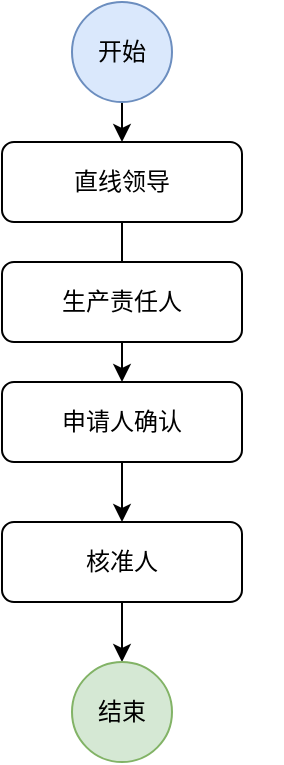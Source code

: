 <mxfile version="21.3.7" type="github">
  <diagram id="C5RBs43oDa-KdzZeNtuy" name="Page-1">
    <mxGraphModel dx="739" dy="470" grid="1" gridSize="10" guides="1" tooltips="1" connect="1" arrows="1" fold="1" page="1" pageScale="1" pageWidth="827" pageHeight="1169" math="0" shadow="0">
      <root>
        <mxCell id="WIyWlLk6GJQsqaUBKTNV-0" />
        <mxCell id="WIyWlLk6GJQsqaUBKTNV-1" parent="WIyWlLk6GJQsqaUBKTNV-0" />
        <mxCell id="mRH1qH3noo5nVBcwjxw6-0" style="edgeStyle=orthogonalEdgeStyle;rounded=0;orthogonalLoop=1;jettySize=auto;html=1;exitX=0.5;exitY=1;exitDx=0;exitDy=0;entryX=0.5;entryY=0;entryDx=0;entryDy=0;" parent="WIyWlLk6GJQsqaUBKTNV-1" source="mRH1qH3noo5nVBcwjxw6-1" target="mRH1qH3noo5nVBcwjxw6-10" edge="1">
          <mxGeometry relative="1" as="geometry" />
        </mxCell>
        <mxCell id="mRH1qH3noo5nVBcwjxw6-1" value="直线领导" style="rounded=1;whiteSpace=wrap;html=1;fontSize=12;glass=0;strokeWidth=1;shadow=0;" parent="WIyWlLk6GJQsqaUBKTNV-1" vertex="1">
          <mxGeometry x="160" y="80" width="120" height="40" as="geometry" />
        </mxCell>
        <mxCell id="mRH1qH3noo5nVBcwjxw6-2" style="edgeStyle=orthogonalEdgeStyle;rounded=0;orthogonalLoop=1;jettySize=auto;html=1;exitX=0.5;exitY=1;exitDx=0;exitDy=0;" parent="WIyWlLk6GJQsqaUBKTNV-1" source="mRH1qH3noo5nVBcwjxw6-3" target="mRH1qH3noo5nVBcwjxw6-6" edge="1">
          <mxGeometry relative="1" as="geometry" />
        </mxCell>
        <mxCell id="mRH1qH3noo5nVBcwjxw6-3" value="核准人" style="rounded=1;whiteSpace=wrap;html=1;fontSize=12;glass=0;strokeWidth=1;shadow=0;" parent="WIyWlLk6GJQsqaUBKTNV-1" vertex="1">
          <mxGeometry x="160" y="270" width="120" height="40" as="geometry" />
        </mxCell>
        <mxCell id="mRH1qH3noo5nVBcwjxw6-4" style="edgeStyle=orthogonalEdgeStyle;rounded=0;orthogonalLoop=1;jettySize=auto;html=1;exitX=0.5;exitY=1;exitDx=0;exitDy=0;entryX=0.5;entryY=0;entryDx=0;entryDy=0;" parent="WIyWlLk6GJQsqaUBKTNV-1" source="mRH1qH3noo5nVBcwjxw6-5" target="mRH1qH3noo5nVBcwjxw6-1" edge="1">
          <mxGeometry relative="1" as="geometry" />
        </mxCell>
        <mxCell id="mRH1qH3noo5nVBcwjxw6-5" value="开始" style="ellipse;whiteSpace=wrap;html=1;aspect=fixed;fillColor=#dae8fc;strokeColor=#6c8ebf;" parent="WIyWlLk6GJQsqaUBKTNV-1" vertex="1">
          <mxGeometry x="195" y="10" width="50" height="50" as="geometry" />
        </mxCell>
        <mxCell id="mRH1qH3noo5nVBcwjxw6-6" value="结束" style="ellipse;whiteSpace=wrap;html=1;aspect=fixed;fillColor=#d5e8d4;strokeColor=#82b366;" parent="WIyWlLk6GJQsqaUBKTNV-1" vertex="1">
          <mxGeometry x="195" y="340" width="50" height="50" as="geometry" />
        </mxCell>
        <mxCell id="mRH1qH3noo5nVBcwjxw6-7" value="&lt;mxGraphModel&gt;&lt;root&gt;&lt;mxCell id=“0”/&gt;&lt;mxCell id=“1” parent=“0”/&gt;&lt;mxCell id=“2” value=“直线领导” style=“rounded=1;whiteSpace=wrap;html=1;fontSize=12;glass=0;strokeWidth=1;shadow=0;” vertex=“1” parent=“1”&gt;&lt;mxGeometry x=“160” y=“140” width=“120” height=“40” as=“geometry”/&gt;&lt;/mxCell&gt;&lt;/root&gt;&lt;/mxGraphModel&gt;" style="text;whiteSpace=wrap;html=1;" parent="WIyWlLk6GJQsqaUBKTNV-1" vertex="1">
          <mxGeometry x="240" y="330" width="60" height="50" as="geometry" />
        </mxCell>
        <mxCell id="mRH1qH3noo5nVBcwjxw6-8" value="&lt;mxGraphModel&gt;&lt;root&gt;&lt;mxCell id=“0”/&gt;&lt;mxCell id=“1” parent=“0”/&gt;&lt;mxCell id=“2” value=“直线领导” style=“rounded=1;whiteSpace=wrap;html=1;fontSize=12;glass=0;strokeWidth=1;shadow=0;” vertex=“1” parent=“1”&gt;&lt;mxGeometry x=“160” y=“80” width=“120” height=“40” as=“geometry”/&gt;&lt;/mxCell&gt;&lt;/root&gt;&lt;/mxGraphModel&gt;" style="text;whiteSpace=wrap;html=1;" parent="WIyWlLk6GJQsqaUBKTNV-1" vertex="1">
          <mxGeometry x="220" y="300" width="60" height="50" as="geometry" />
        </mxCell>
        <mxCell id="mRH1qH3noo5nVBcwjxw6-9" style="edgeStyle=orthogonalEdgeStyle;rounded=0;orthogonalLoop=1;jettySize=auto;html=1;exitX=0.5;exitY=1;exitDx=0;exitDy=0;entryX=0.5;entryY=0;entryDx=0;entryDy=0;" parent="WIyWlLk6GJQsqaUBKTNV-1" source="mRH1qH3noo5nVBcwjxw6-10" target="mRH1qH3noo5nVBcwjxw6-3" edge="1">
          <mxGeometry relative="1" as="geometry" />
        </mxCell>
        <mxCell id="mRH1qH3noo5nVBcwjxw6-10" value="&lt;p class=&quot;MsoNormal&quot;&gt;申请人确认&lt;/p&gt;" style="rounded=1;whiteSpace=wrap;html=1;fontSize=12;glass=0;strokeWidth=1;shadow=0;" parent="WIyWlLk6GJQsqaUBKTNV-1" vertex="1">
          <mxGeometry x="160" y="200" width="120" height="40" as="geometry" />
        </mxCell>
        <mxCell id="mRH1qH3noo5nVBcwjxw6-13" value="生产责任人" style="rounded=1;whiteSpace=wrap;html=1;fontSize=12;glass=0;strokeWidth=1;shadow=0;" parent="WIyWlLk6GJQsqaUBKTNV-1" vertex="1">
          <mxGeometry x="160" y="140" width="120" height="40" as="geometry" />
        </mxCell>
      </root>
    </mxGraphModel>
  </diagram>
</mxfile>
